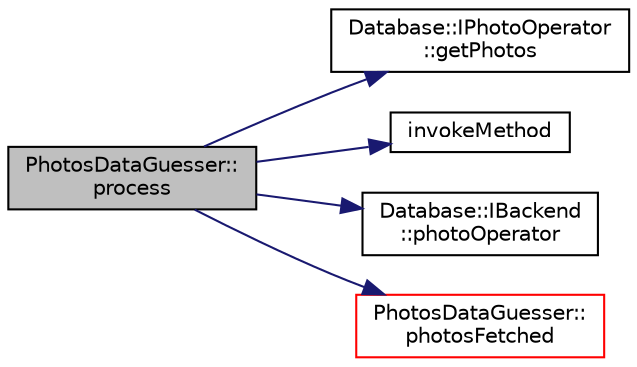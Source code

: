 digraph "PhotosDataGuesser::process"
{
 // LATEX_PDF_SIZE
  edge [fontname="Helvetica",fontsize="10",labelfontname="Helvetica",labelfontsize="10"];
  node [fontname="Helvetica",fontsize="10",shape=record];
  rankdir="LR";
  Node1 [label="PhotosDataGuesser::\lprocess",height=0.2,width=0.4,color="black", fillcolor="grey75", style="filled", fontcolor="black",tooltip=" "];
  Node1 -> Node2 [color="midnightblue",fontsize="10",style="solid",fontname="Helvetica"];
  Node2 [label="Database::IPhotoOperator\l::getPhotos",height=0.2,width=0.4,color="black", fillcolor="white", style="filled",URL="$struct_database_1_1_i_photo_operator.html#ad7565b194b30a805faee47a550822762",tooltip="find all photos matching filters"];
  Node1 -> Node3 [color="midnightblue",fontsize="10",style="solid",fontname="Helvetica"];
  Node3 [label="invokeMethod",height=0.2,width=0.4,color="black", fillcolor="white", style="filled",URL="$function__wrappers_8hpp.html#a490d527749f8c569a8c39e5a9f90f898",tooltip=" "];
  Node1 -> Node4 [color="midnightblue",fontsize="10",style="solid",fontname="Helvetica"];
  Node4 [label="Database::IBackend\l::photoOperator",height=0.2,width=0.4,color="black", fillcolor="white", style="filled",URL="$struct_database_1_1_i_backend.html#aa2a40a5e179fa8743f7678d3c93b2b77",tooltip="get photo operator"];
  Node1 -> Node5 [color="midnightblue",fontsize="10",style="solid",fontname="Helvetica"];
  Node5 [label="PhotosDataGuesser::\lphotosFetched",height=0.2,width=0.4,color="red", fillcolor="white", style="filled",URL="$class_photos_data_guesser.html#ab0dc77417158a8d20aecc97590a89d41",tooltip=" "];
}
